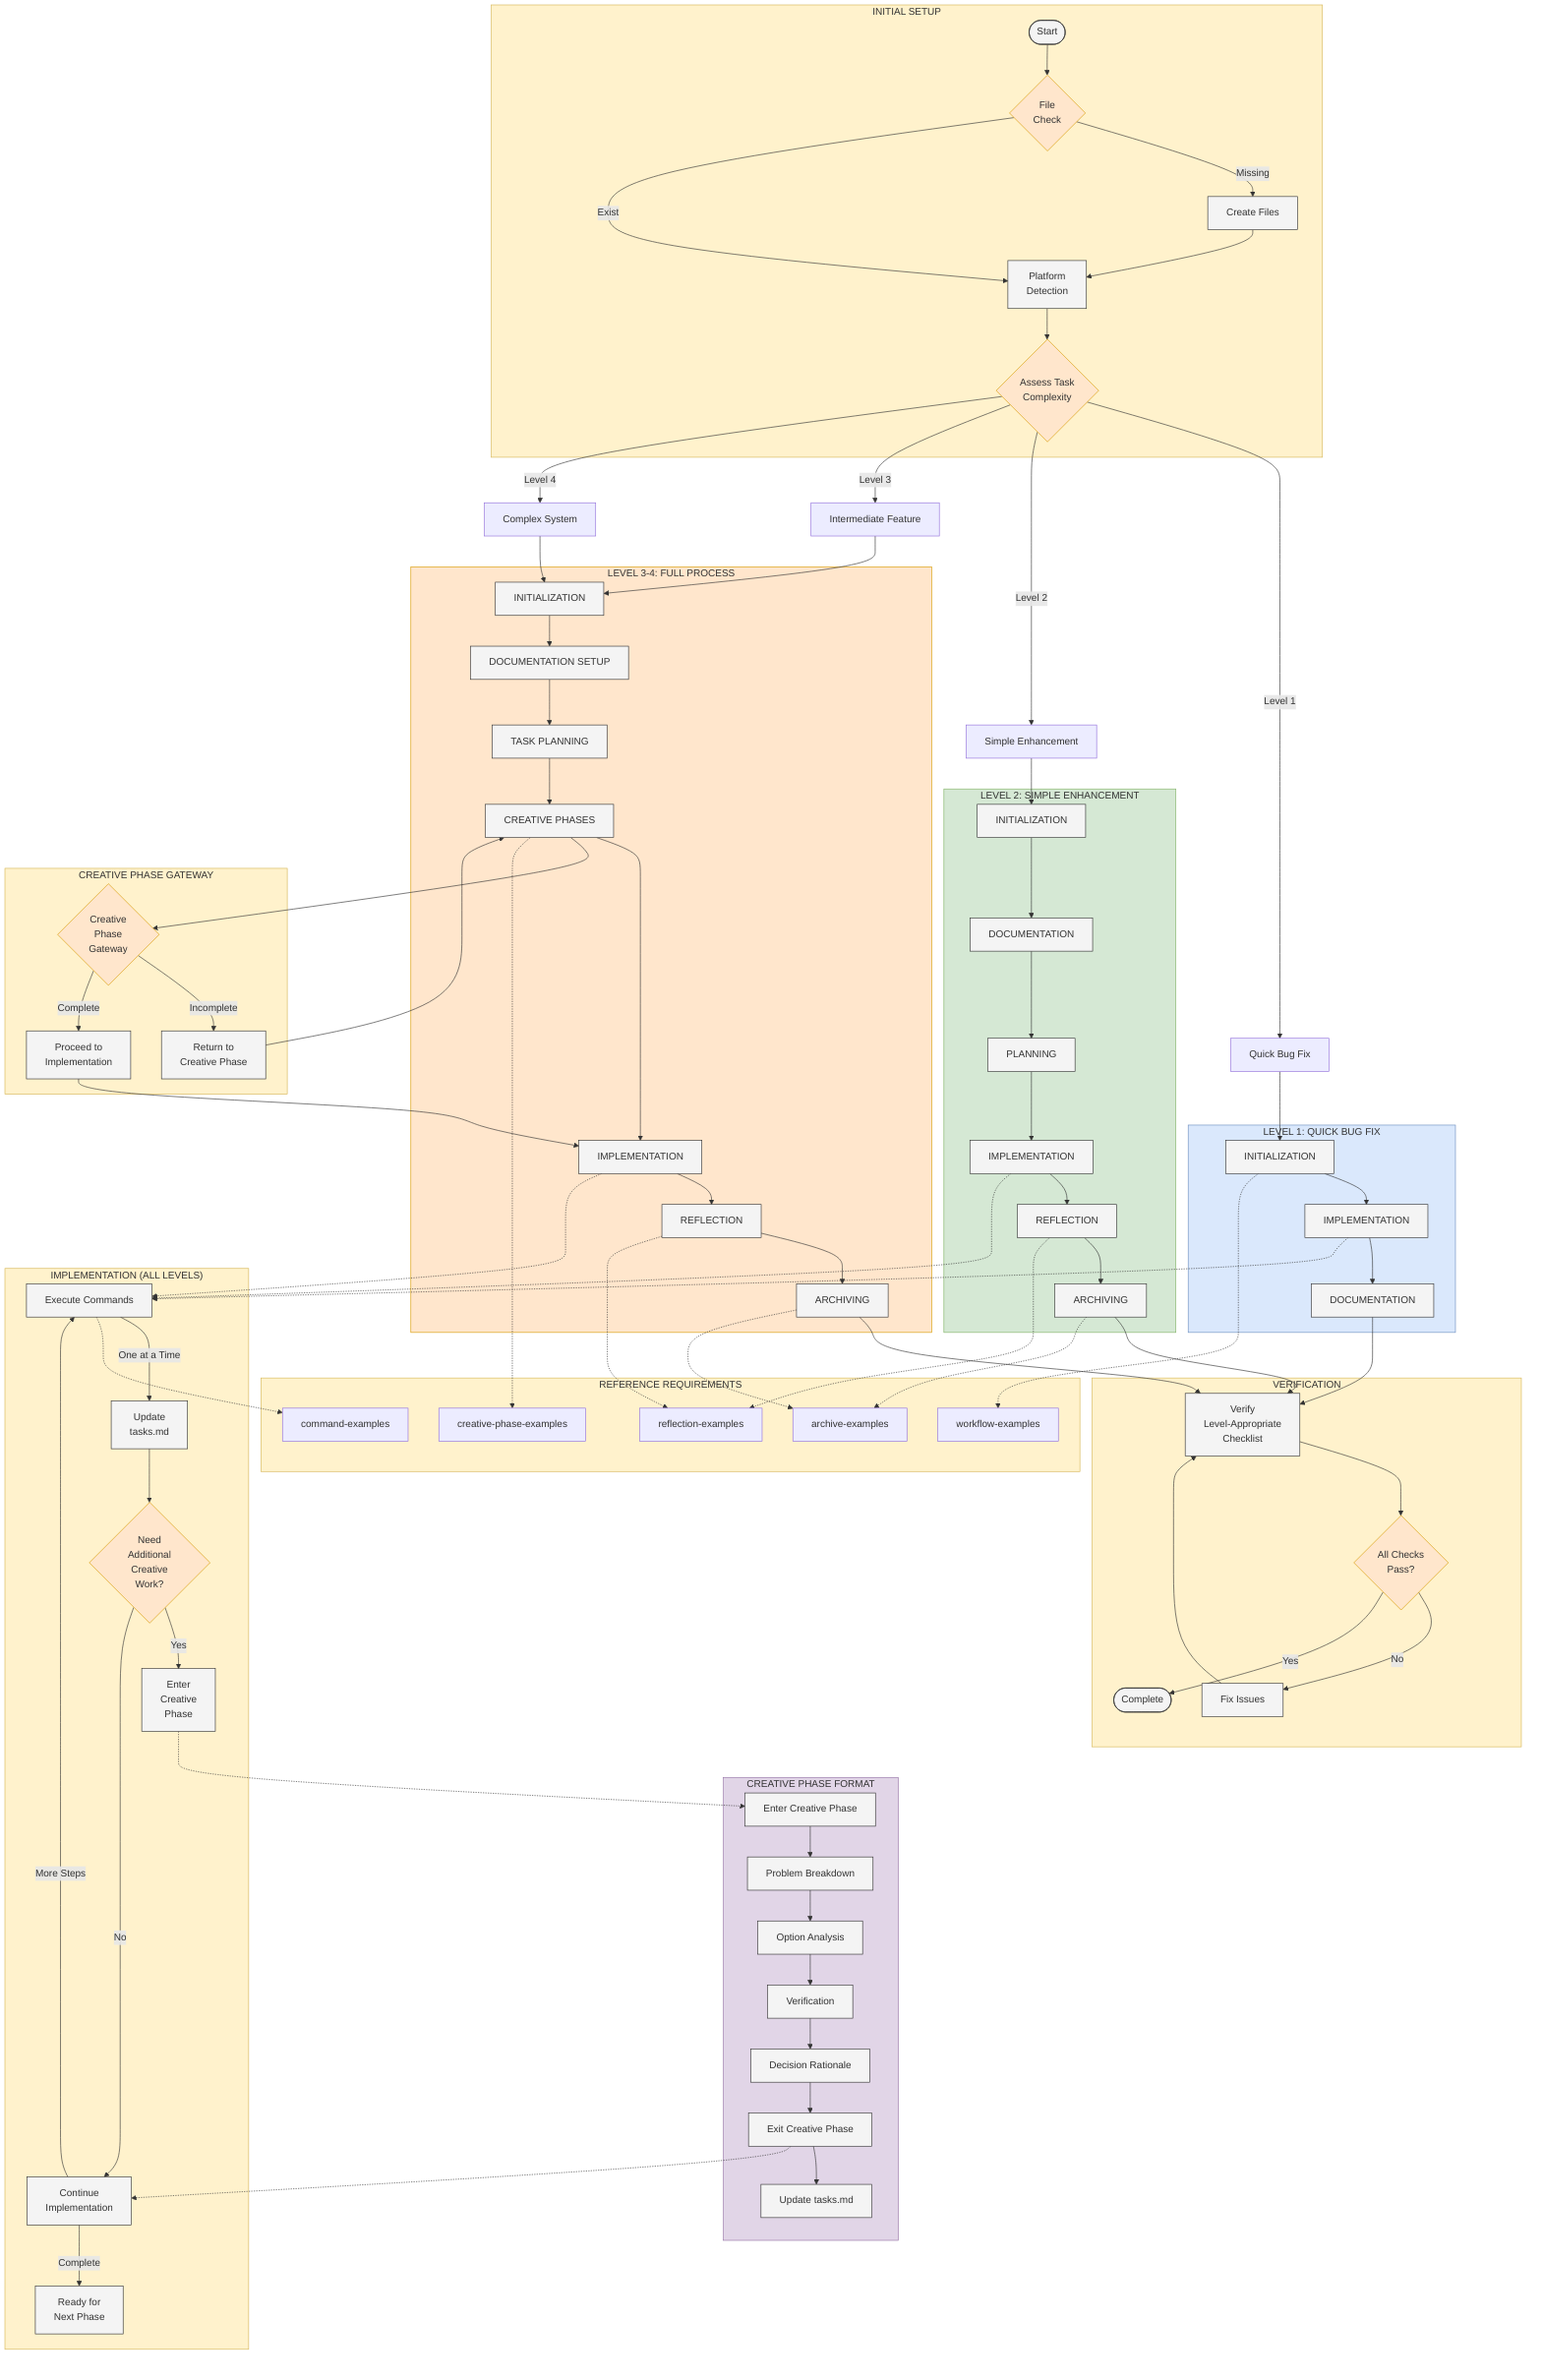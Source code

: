 flowchart TD
    %% Define styles
    classDef process fill:#f4f4f4,stroke:#333,stroke-width:1px,border-radius:5px
    classDef decision fill:#ffe6cc,stroke:#d79b00,stroke-width:1px,border-radius:10px
    classDef bottleneck fill:#f8cecc,stroke:#b85450,stroke-width:1px,border-radius:5px
    classDef checkpoint fill:#d5e8d4,stroke:#82b366,stroke-width:1px,border-radius:5px
    classDef section fill:#fff2cc,stroke:#d6b656,stroke-width:1px,rounded:true
    classDef level1 fill:#dae8fc,stroke:#6c8ebf,stroke-width:1px,rounded:true
    classDef level2 fill:#d5e8d4,stroke:#82b366,stroke-width:1px,rounded:true
    classDef level3 fill:#ffe6cc,stroke:#d79b00,stroke-width:1px,rounded:true
    classDef level4 fill:#f8cecc,stroke:#b85450,stroke-width:1px,rounded:true
    classDef creative fill:#e1d5e7,stroke:#9673a6,stroke-width:1px,rounded:true
    
    %% Initial Setup section
    subgraph Setup ["INITIAL SETUP"]
        direction LR
        start([Start]) --> checkFiles{File<br>Check}
        checkFiles -->|Missing| createFiles[Create Files]
        checkFiles -->|Exist| platformDetect[Platform<br>Detection]
        createFiles --> platformDetect
        platformDetect --> complexityAssess{Assess Task<br>Complexity}
    end
    
    %% Complexity Assessment
    complexityAssess -->|Level 1| L1Flow[Quick Bug Fix]
    complexityAssess -->|Level 2| L2Flow[Simple Enhancement]
    complexityAssess -->|Level 3| L3Flow[Intermediate Feature]
    complexityAssess -->|Level 4| L4Flow[Complex System]
    
    %% Level 1 Workflow: Quick Bug Fix
    subgraph Level1 ["LEVEL 1: QUICK BUG FIX"]
        direction TB
        L1Init[INITIALIZATION] --> L1Impl[IMPLEMENTATION]
        L1Impl --> L1Doc[DOCUMENTATION]
    end
    
    %% Level 2 Workflow: Simple Enhancement
    subgraph Level2 ["LEVEL 2: SIMPLE ENHANCEMENT"]
        direction TB
        L2Init[INITIALIZATION] --> L2Doc[DOCUMENTATION]
        L2Doc --> L2Plan[PLANNING]
        L2Plan --> L2Impl[IMPLEMENTATION]
        L2Impl --> L2Reflect[REFLECTION]
        L2Reflect --> L2Archive[ARCHIVING]
    end
    
    %% Level 3-4 Workflow: Full Process
    subgraph Level3_4 ["LEVEL 3-4: FULL PROCESS"]
        direction TB
        L3Init[INITIALIZATION] --> L3Doc[DOCUMENTATION SETUP]
        L3Doc --> L3Plan[TASK PLANNING]
        L3Plan --> L3Creative[CREATIVE PHASES]
        L3Creative --> L3Impl[IMPLEMENTATION]
        L3Impl --> L3Reflect[REFLECTION]
        L3Reflect --> L3Archive[ARCHIVING]
    end
    
    %% Creative Phase format
    subgraph CreativePhase ["CREATIVE PHASE FORMAT"]
        direction TB
        creativeStart[Enter Creative Phase] --> problemBreakdown[Problem Breakdown]
        problemBreakdown --> optionAnalysis[Option Analysis]
        optionAnalysis --> verification[Verification]
        verification --> decisionRationale[Decision Rationale]
        decisionRationale --> creativeEnd[Exit Creative Phase]
        creativeEnd --> creativeUpdate[Update tasks.md]
    end
    
    %% Implementation section with optional additional creative phases
    subgraph Implementation ["IMPLEMENTATION (ALL LEVELS)"]
        direction LR
        impl[Execute Commands] -->|One at a Time| updateTask[Update<br>tasks.md]
        updateTask --> needCreative{Need<br>Additional<br>Creative<br>Work?}
        needCreative -->|Yes| enterCreative[Enter<br>Creative<br>Phase]
        needCreative -->|No| continue[Continue<br>Implementation]
        enterCreative -.-> creativeStart
        creativeEnd -.-> continue
        continue -->|More Steps| impl
        continue -->|Complete| nextPhase[Ready for<br>Next Phase]
    end
    
    %% Verification System section
    subgraph Verification ["VERIFICATION"]
        direction LR
        verify[Verify<br>Level-Appropriate<br>Checklist] --> checkAll{All Checks<br>Pass?}
        checkAll -->|No| fixIssues[Fix Issues]
        fixIssues --> verify
        checkAll -->|Yes| complete([Complete])
    end
    
    %% Creative Phase Gateway (new addition)
    subgraph Gateway ["CREATIVE PHASE GATEWAY"]
        direction TB
        gateway{Creative<br>Phase<br>Gateway}
        gateway -->|Incomplete| returnToCreative[Return to<br>Creative Phase]
        gateway -->|Complete| proceedToImpl[Proceed to<br>Implementation]
    end
    
    %% References connections on the side
    subgraph References ["REFERENCE REQUIREMENTS"]
        direction TB
        ref1[workflow-examples]
        ref2[command-examples]
        ref3[reflection-examples]
        ref4[archive-examples]
        ref5[creative-phase-examples]
    end
    
    %% Connect major workflows
    L1Flow --> L1Init
    L2Flow --> L2Init
    L3Flow --> L3Init
    L4Flow --> L3Init
    
    %% Connect implementation sections
    L1Impl -.-> impl
    L2Impl -.-> impl
    L3Impl -.-> impl
    
    %% Connect Creative Phase Gateway
    L3Creative --> gateway
    returnToCreative --> L3Creative
    proceedToImpl --> L3Impl
    
    %% Connect to verification
    L1Doc --> verify
    L2Archive --> verify
    L3Archive --> verify
    
    %% Connect references
    L1Init -.-> ref1
    impl -.-> ref2
    L2Reflect -.-> ref3
    L3Reflect -.-> ref3
    L2Archive -.-> ref4
    L3Archive -.-> ref4
    L3Creative -.-> ref5
    
    %% Apply styles
    class start,complete process
    class checkFiles,complexityAssess,needCreative,checkAll,gateway decision
    class createFiles,platformDetect process
    class L1Init,L1Impl,L1Doc process
    class L2Init,L2Doc,L2Plan,L2Impl,L2Reflect,L2Archive process
    class L3Init,L3Doc,L3Plan,L3Creative,L3Impl,L3Reflect,L3Archive process
    class impl,updateTask,enterCreative,continue,nextPhase process
    class verify,fixIssues,returnToCreative,proceedToImpl process
    class creativeStart,problemBreakdown,optionAnalysis,verification,decisionRationale,creativeEnd,creativeUpdate process
    
    class Setup,Verification,References,Implementation,Gateway section
    class Level1 level1
    class Level2 level2
    class Level3_4 level3
    class CreativePhase creative